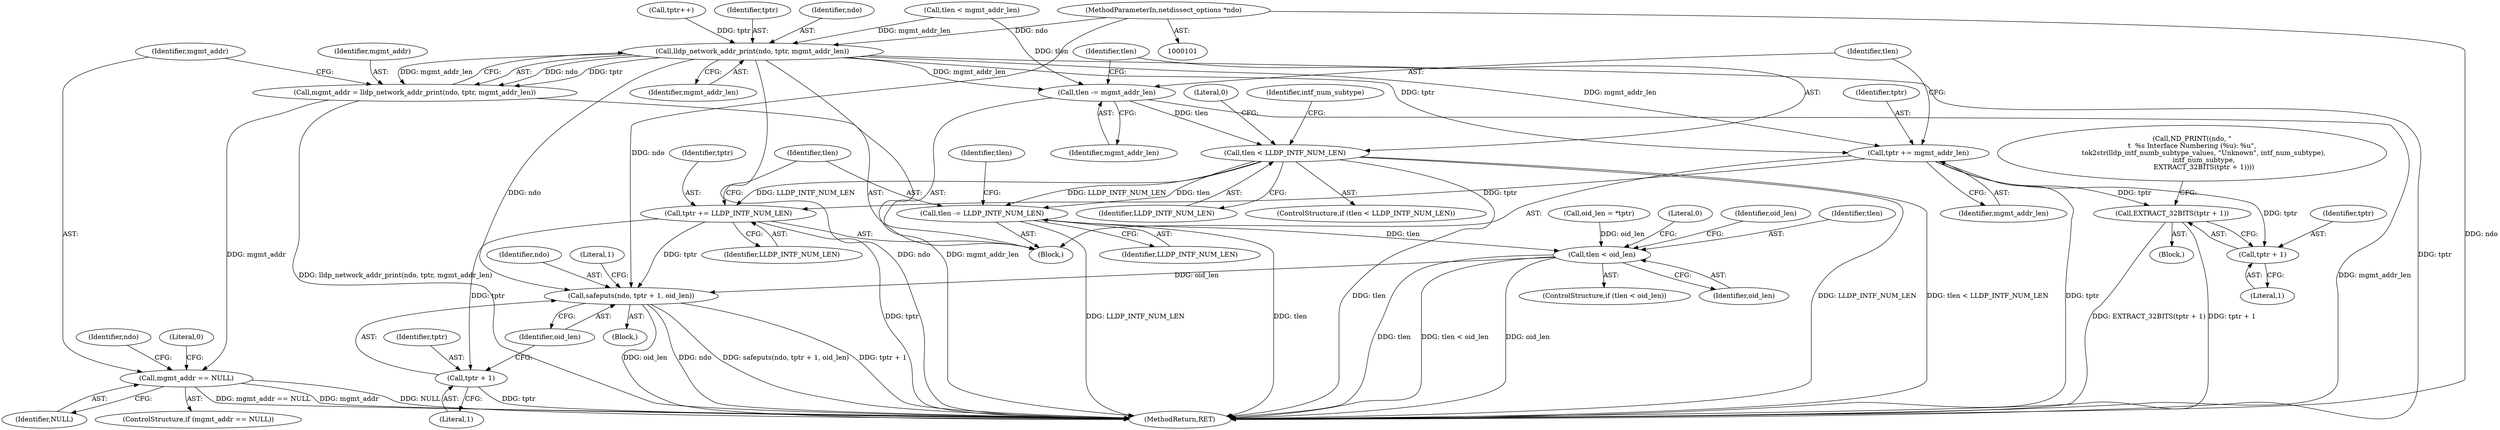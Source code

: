 digraph "0_tcpdump_a77ff09c46560bc895dea11dc9fe643486b056ac@pointer" {
"1000102" [label="(MethodParameterIn,netdissect_options *ndo)"];
"1000141" [label="(Call,lldp_network_addr_print(ndo, tptr, mgmt_addr_len))"];
"1000139" [label="(Call,mgmt_addr = lldp_network_addr_print(ndo, tptr, mgmt_addr_len))"];
"1000146" [label="(Call,mgmt_addr == NULL)"];
"1000160" [label="(Call,tptr += mgmt_addr_len)"];
"1000189" [label="(Call,EXTRACT_32BITS(tptr + 1))"];
"1000190" [label="(Call,tptr + 1)"];
"1000193" [label="(Call,tptr += LLDP_INTF_NUM_LEN)"];
"1000222" [label="(Call,safeputs(ndo, tptr + 1, oid_len))"];
"1000224" [label="(Call,tptr + 1)"];
"1000163" [label="(Call,tlen -= mgmt_addr_len)"];
"1000167" [label="(Call,tlen < LLDP_INTF_NUM_LEN)"];
"1000196" [label="(Call,tlen -= LLDP_INTF_NUM_LEN)"];
"1000207" [label="(Call,tlen < oid_len)"];
"1000226" [label="(Literal,1)"];
"1000154" [label="(Identifier,ndo)"];
"1000195" [label="(Identifier,LLDP_INTF_NUM_LEN)"];
"1000141" [label="(Call,lldp_network_addr_print(ndo, tptr, mgmt_addr_len))"];
"1000162" [label="(Identifier,mgmt_addr_len)"];
"1000142" [label="(Identifier,ndo)"];
"1000105" [label="(Block,)"];
"1000140" [label="(Identifier,mgmt_addr)"];
"1000200" [label="(Identifier,tlen)"];
"1000168" [label="(Identifier,tlen)"];
"1000163" [label="(Call,tlen -= mgmt_addr_len)"];
"1000227" [label="(Identifier,oid_len)"];
"1000161" [label="(Identifier,tptr)"];
"1000177" [label="(Call,ND_PRINT((ndo, \"\n\t  %s Interface Numbering (%u): %u\",\n           tok2str(lldp_intf_numb_subtype_values, \"Unknown\", intf_num_subtype),\n           intf_num_subtype,\n           EXTRACT_32BITS(tptr + 1))))"];
"1000223" [label="(Identifier,ndo)"];
"1000151" [label="(Literal,0)"];
"1000206" [label="(ControlStructure,if (tlen < oid_len))"];
"1000192" [label="(Literal,1)"];
"1000164" [label="(Identifier,tlen)"];
"1000147" [label="(Identifier,mgmt_addr)"];
"1000160" [label="(Call,tptr += mgmt_addr_len)"];
"1000169" [label="(Identifier,LLDP_INTF_NUM_LEN)"];
"1000174" [label="(Identifier,intf_num_subtype)"];
"1000209" [label="(Identifier,oid_len)"];
"1000165" [label="(Identifier,mgmt_addr_len)"];
"1000222" [label="(Call,safeputs(ndo, tptr + 1, oid_len))"];
"1000198" [label="(Identifier,LLDP_INTF_NUM_LEN)"];
"1000133" [label="(Call,tlen < mgmt_addr_len)"];
"1000229" [label="(Literal,1)"];
"1000230" [label="(MethodReturn,RET)"];
"1000202" [label="(Call,oid_len = *tptr)"];
"1000197" [label="(Identifier,tlen)"];
"1000145" [label="(ControlStructure,if (mgmt_addr == NULL))"];
"1000193" [label="(Call,tptr += LLDP_INTF_NUM_LEN)"];
"1000128" [label="(Call,tptr++)"];
"1000189" [label="(Call,EXTRACT_32BITS(tptr + 1))"];
"1000187" [label="(Block,)"];
"1000207" [label="(Call,tlen < oid_len)"];
"1000196" [label="(Call,tlen -= LLDP_INTF_NUM_LEN)"];
"1000102" [label="(MethodParameterIn,netdissect_options *ndo)"];
"1000225" [label="(Identifier,tptr)"];
"1000139" [label="(Call,mgmt_addr = lldp_network_addr_print(ndo, tptr, mgmt_addr_len))"];
"1000212" [label="(Literal,0)"];
"1000214" [label="(Identifier,oid_len)"];
"1000167" [label="(Call,tlen < LLDP_INTF_NUM_LEN)"];
"1000148" [label="(Identifier,NULL)"];
"1000191" [label="(Identifier,tptr)"];
"1000224" [label="(Call,tptr + 1)"];
"1000146" [label="(Call,mgmt_addr == NULL)"];
"1000166" [label="(ControlStructure,if (tlen < LLDP_INTF_NUM_LEN))"];
"1000143" [label="(Identifier,tptr)"];
"1000208" [label="(Identifier,tlen)"];
"1000194" [label="(Identifier,tptr)"];
"1000190" [label="(Call,tptr + 1)"];
"1000172" [label="(Literal,0)"];
"1000215" [label="(Block,)"];
"1000144" [label="(Identifier,mgmt_addr_len)"];
"1000102" -> "1000101"  [label="AST: "];
"1000102" -> "1000230"  [label="DDG: ndo"];
"1000102" -> "1000141"  [label="DDG: ndo"];
"1000102" -> "1000222"  [label="DDG: ndo"];
"1000141" -> "1000139"  [label="AST: "];
"1000141" -> "1000144"  [label="CFG: "];
"1000142" -> "1000141"  [label="AST: "];
"1000143" -> "1000141"  [label="AST: "];
"1000144" -> "1000141"  [label="AST: "];
"1000139" -> "1000141"  [label="CFG: "];
"1000141" -> "1000230"  [label="DDG: tptr"];
"1000141" -> "1000230"  [label="DDG: ndo"];
"1000141" -> "1000230"  [label="DDG: mgmt_addr_len"];
"1000141" -> "1000139"  [label="DDG: ndo"];
"1000141" -> "1000139"  [label="DDG: tptr"];
"1000141" -> "1000139"  [label="DDG: mgmt_addr_len"];
"1000128" -> "1000141"  [label="DDG: tptr"];
"1000133" -> "1000141"  [label="DDG: mgmt_addr_len"];
"1000141" -> "1000160"  [label="DDG: mgmt_addr_len"];
"1000141" -> "1000160"  [label="DDG: tptr"];
"1000141" -> "1000163"  [label="DDG: mgmt_addr_len"];
"1000141" -> "1000222"  [label="DDG: ndo"];
"1000139" -> "1000105"  [label="AST: "];
"1000140" -> "1000139"  [label="AST: "];
"1000147" -> "1000139"  [label="CFG: "];
"1000139" -> "1000230"  [label="DDG: lldp_network_addr_print(ndo, tptr, mgmt_addr_len)"];
"1000139" -> "1000146"  [label="DDG: mgmt_addr"];
"1000146" -> "1000145"  [label="AST: "];
"1000146" -> "1000148"  [label="CFG: "];
"1000147" -> "1000146"  [label="AST: "];
"1000148" -> "1000146"  [label="AST: "];
"1000151" -> "1000146"  [label="CFG: "];
"1000154" -> "1000146"  [label="CFG: "];
"1000146" -> "1000230"  [label="DDG: NULL"];
"1000146" -> "1000230"  [label="DDG: mgmt_addr == NULL"];
"1000146" -> "1000230"  [label="DDG: mgmt_addr"];
"1000160" -> "1000105"  [label="AST: "];
"1000160" -> "1000162"  [label="CFG: "];
"1000161" -> "1000160"  [label="AST: "];
"1000162" -> "1000160"  [label="AST: "];
"1000164" -> "1000160"  [label="CFG: "];
"1000160" -> "1000230"  [label="DDG: tptr"];
"1000160" -> "1000189"  [label="DDG: tptr"];
"1000160" -> "1000190"  [label="DDG: tptr"];
"1000160" -> "1000193"  [label="DDG: tptr"];
"1000189" -> "1000187"  [label="AST: "];
"1000189" -> "1000190"  [label="CFG: "];
"1000190" -> "1000189"  [label="AST: "];
"1000177" -> "1000189"  [label="CFG: "];
"1000189" -> "1000230"  [label="DDG: tptr + 1"];
"1000189" -> "1000230"  [label="DDG: EXTRACT_32BITS(tptr + 1)"];
"1000190" -> "1000192"  [label="CFG: "];
"1000191" -> "1000190"  [label="AST: "];
"1000192" -> "1000190"  [label="AST: "];
"1000193" -> "1000105"  [label="AST: "];
"1000193" -> "1000195"  [label="CFG: "];
"1000194" -> "1000193"  [label="AST: "];
"1000195" -> "1000193"  [label="AST: "];
"1000197" -> "1000193"  [label="CFG: "];
"1000193" -> "1000230"  [label="DDG: tptr"];
"1000167" -> "1000193"  [label="DDG: LLDP_INTF_NUM_LEN"];
"1000193" -> "1000222"  [label="DDG: tptr"];
"1000193" -> "1000224"  [label="DDG: tptr"];
"1000222" -> "1000215"  [label="AST: "];
"1000222" -> "1000227"  [label="CFG: "];
"1000223" -> "1000222"  [label="AST: "];
"1000224" -> "1000222"  [label="AST: "];
"1000227" -> "1000222"  [label="AST: "];
"1000229" -> "1000222"  [label="CFG: "];
"1000222" -> "1000230"  [label="DDG: oid_len"];
"1000222" -> "1000230"  [label="DDG: ndo"];
"1000222" -> "1000230"  [label="DDG: safeputs(ndo, tptr + 1, oid_len)"];
"1000222" -> "1000230"  [label="DDG: tptr + 1"];
"1000207" -> "1000222"  [label="DDG: oid_len"];
"1000224" -> "1000226"  [label="CFG: "];
"1000225" -> "1000224"  [label="AST: "];
"1000226" -> "1000224"  [label="AST: "];
"1000227" -> "1000224"  [label="CFG: "];
"1000224" -> "1000230"  [label="DDG: tptr"];
"1000163" -> "1000105"  [label="AST: "];
"1000163" -> "1000165"  [label="CFG: "];
"1000164" -> "1000163"  [label="AST: "];
"1000165" -> "1000163"  [label="AST: "];
"1000168" -> "1000163"  [label="CFG: "];
"1000163" -> "1000230"  [label="DDG: mgmt_addr_len"];
"1000133" -> "1000163"  [label="DDG: tlen"];
"1000163" -> "1000167"  [label="DDG: tlen"];
"1000167" -> "1000166"  [label="AST: "];
"1000167" -> "1000169"  [label="CFG: "];
"1000168" -> "1000167"  [label="AST: "];
"1000169" -> "1000167"  [label="AST: "];
"1000172" -> "1000167"  [label="CFG: "];
"1000174" -> "1000167"  [label="CFG: "];
"1000167" -> "1000230"  [label="DDG: tlen"];
"1000167" -> "1000230"  [label="DDG: LLDP_INTF_NUM_LEN"];
"1000167" -> "1000230"  [label="DDG: tlen < LLDP_INTF_NUM_LEN"];
"1000167" -> "1000196"  [label="DDG: LLDP_INTF_NUM_LEN"];
"1000167" -> "1000196"  [label="DDG: tlen"];
"1000196" -> "1000105"  [label="AST: "];
"1000196" -> "1000198"  [label="CFG: "];
"1000197" -> "1000196"  [label="AST: "];
"1000198" -> "1000196"  [label="AST: "];
"1000200" -> "1000196"  [label="CFG: "];
"1000196" -> "1000230"  [label="DDG: tlen"];
"1000196" -> "1000230"  [label="DDG: LLDP_INTF_NUM_LEN"];
"1000196" -> "1000207"  [label="DDG: tlen"];
"1000207" -> "1000206"  [label="AST: "];
"1000207" -> "1000209"  [label="CFG: "];
"1000208" -> "1000207"  [label="AST: "];
"1000209" -> "1000207"  [label="AST: "];
"1000212" -> "1000207"  [label="CFG: "];
"1000214" -> "1000207"  [label="CFG: "];
"1000207" -> "1000230"  [label="DDG: oid_len"];
"1000207" -> "1000230"  [label="DDG: tlen"];
"1000207" -> "1000230"  [label="DDG: tlen < oid_len"];
"1000202" -> "1000207"  [label="DDG: oid_len"];
}
